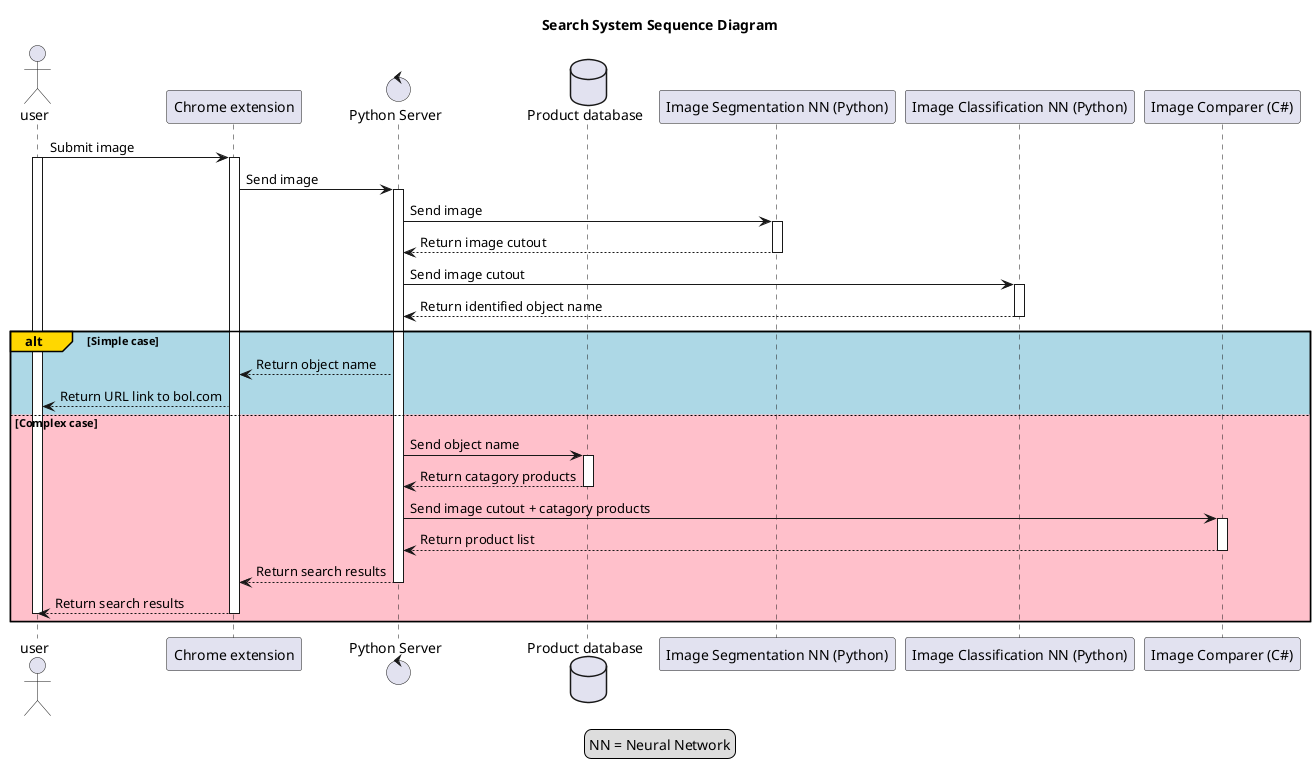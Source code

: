 @startuml

title **Search System Sequence Diagram**

actor user as usr
participant "Chrome extension" as ext
control "Python Server" as psv
database "Product database" as db
participant "Image Segmentation NN (Python)" as sgm
participant "Image Classification NN (Python)" as obj
participant "Image Comparer (C#)" as img

usr -> ext: Submit image
activate usr
activate ext
ext -> psv: Send image
activate psv
psv -> sgm: Send image
activate sgm
sgm --> psv: Return image cutout
deactivate sgm
psv -> obj: Send image cutout
activate obj

obj --> psv: Return identified object name
deactivate obj

alt#Gold #LightBlue Simple case
    psv --> ext: Return object name

    ext --> usr: Return URL link to bol.com

else #Pink Complex case
    psv -> db: Send object name

    activate db
    db --> psv: Return catagory products
    deactivate db

    psv -> img: Send image cutout + catagory products
    activate img
    
    img --> psv: Return product list
    deactivate img

    psv --> ext: Return search results
    deactivate psv

    ext --> usr: Return search results
    deactivate ext
    deactivate usr

    legend
     NN = Neural Network
endlegend
end
@enduml